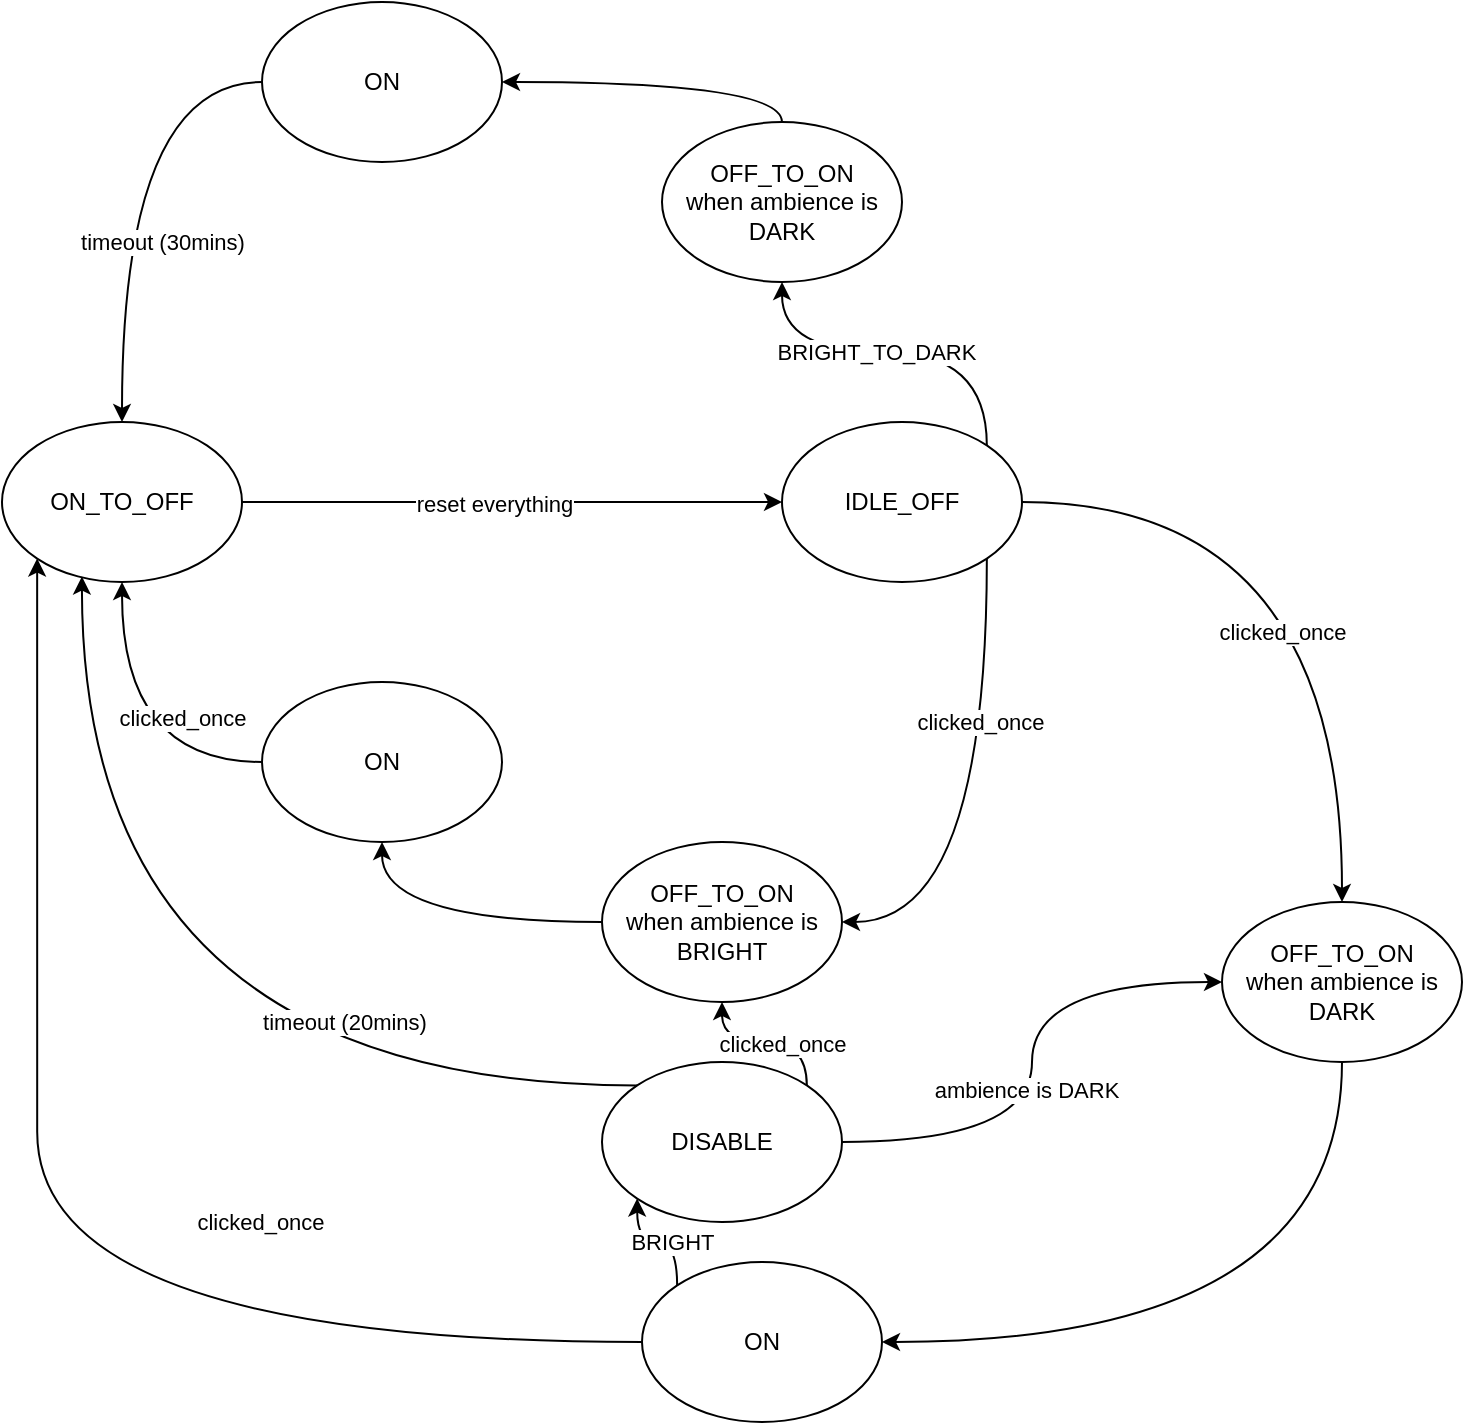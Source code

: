 <mxfile version="26.1.1">
  <diagram name="Page-1" id="X39ThlXB1tN9I0cOShlH">
    <mxGraphModel dx="1195" dy="699" grid="1" gridSize="10" guides="1" tooltips="1" connect="1" arrows="1" fold="1" page="1" pageScale="1" pageWidth="850" pageHeight="1100" math="0" shadow="0">
      <root>
        <mxCell id="0" />
        <mxCell id="1" parent="0" />
        <mxCell id="0JduBOTFQv5LzCg-o4Lk-17" style="edgeStyle=orthogonalEdgeStyle;curved=1;rounded=0;orthogonalLoop=1;jettySize=auto;html=1;exitX=1;exitY=0;exitDx=0;exitDy=0;entryX=0.5;entryY=1;entryDx=0;entryDy=0;" edge="1" parent="1" source="0JduBOTFQv5LzCg-o4Lk-15" target="0JduBOTFQv5LzCg-o4Lk-16">
          <mxGeometry relative="1" as="geometry" />
        </mxCell>
        <mxCell id="0JduBOTFQv5LzCg-o4Lk-49" value="BRIGHT_TO_DARK" style="edgeLabel;html=1;align=center;verticalAlign=middle;resizable=0;points=[];" vertex="1" connectable="0" parent="0JduBOTFQv5LzCg-o4Lk-17">
          <mxGeometry x="0.114" relative="1" as="geometry">
            <mxPoint as="offset" />
          </mxGeometry>
        </mxCell>
        <mxCell id="0JduBOTFQv5LzCg-o4Lk-27" style="edgeStyle=orthogonalEdgeStyle;curved=1;rounded=0;orthogonalLoop=1;jettySize=auto;html=1;exitX=1;exitY=1;exitDx=0;exitDy=0;entryX=1;entryY=0.5;entryDx=0;entryDy=0;" edge="1" parent="1" source="0JduBOTFQv5LzCg-o4Lk-15" target="0JduBOTFQv5LzCg-o4Lk-24">
          <mxGeometry relative="1" as="geometry" />
        </mxCell>
        <mxCell id="0JduBOTFQv5LzCg-o4Lk-51" value="clicked_once" style="edgeLabel;html=1;align=center;verticalAlign=middle;resizable=0;points=[];" vertex="1" connectable="0" parent="0JduBOTFQv5LzCg-o4Lk-27">
          <mxGeometry x="-0.357" y="-4" relative="1" as="geometry">
            <mxPoint as="offset" />
          </mxGeometry>
        </mxCell>
        <mxCell id="0JduBOTFQv5LzCg-o4Lk-34" style="edgeStyle=orthogonalEdgeStyle;curved=1;rounded=0;orthogonalLoop=1;jettySize=auto;html=1;exitX=1;exitY=0.5;exitDx=0;exitDy=0;entryX=0.5;entryY=0;entryDx=0;entryDy=0;" edge="1" parent="1" source="0JduBOTFQv5LzCg-o4Lk-15" target="0JduBOTFQv5LzCg-o4Lk-33">
          <mxGeometry relative="1" as="geometry" />
        </mxCell>
        <mxCell id="0JduBOTFQv5LzCg-o4Lk-50" value="clicked_once" style="edgeLabel;html=1;align=center;verticalAlign=middle;resizable=0;points=[];" vertex="1" connectable="0" parent="0JduBOTFQv5LzCg-o4Lk-34">
          <mxGeometry x="0.251" y="-29" relative="1" as="geometry">
            <mxPoint x="-1" as="offset" />
          </mxGeometry>
        </mxCell>
        <mxCell id="0JduBOTFQv5LzCg-o4Lk-15" value="IDLE_OFF" style="ellipse;whiteSpace=wrap;html=1;" vertex="1" parent="1">
          <mxGeometry x="400" y="520" width="120" height="80" as="geometry" />
        </mxCell>
        <mxCell id="0JduBOTFQv5LzCg-o4Lk-19" style="edgeStyle=orthogonalEdgeStyle;curved=1;rounded=0;orthogonalLoop=1;jettySize=auto;html=1;exitX=0.5;exitY=0;exitDx=0;exitDy=0;entryX=1;entryY=0.5;entryDx=0;entryDy=0;" edge="1" parent="1" source="0JduBOTFQv5LzCg-o4Lk-16" target="0JduBOTFQv5LzCg-o4Lk-18">
          <mxGeometry relative="1" as="geometry" />
        </mxCell>
        <mxCell id="0JduBOTFQv5LzCg-o4Lk-16" value="OFF_TO_ON&lt;br&gt;when ambience is DARK" style="ellipse;whiteSpace=wrap;html=1;" vertex="1" parent="1">
          <mxGeometry x="340" y="370" width="120" height="80" as="geometry" />
        </mxCell>
        <mxCell id="0JduBOTFQv5LzCg-o4Lk-21" style="edgeStyle=orthogonalEdgeStyle;curved=1;rounded=0;orthogonalLoop=1;jettySize=auto;html=1;exitX=0;exitY=0.5;exitDx=0;exitDy=0;" edge="1" parent="1" source="0JduBOTFQv5LzCg-o4Lk-18" target="0JduBOTFQv5LzCg-o4Lk-20">
          <mxGeometry relative="1" as="geometry" />
        </mxCell>
        <mxCell id="0JduBOTFQv5LzCg-o4Lk-58" value="timeout (30mins)" style="edgeLabel;html=1;align=center;verticalAlign=middle;resizable=0;points=[];" vertex="1" connectable="0" parent="0JduBOTFQv5LzCg-o4Lk-21">
          <mxGeometry x="0.21" y="10" relative="1" as="geometry">
            <mxPoint x="10" y="5" as="offset" />
          </mxGeometry>
        </mxCell>
        <mxCell id="0JduBOTFQv5LzCg-o4Lk-18" value="ON" style="ellipse;whiteSpace=wrap;html=1;" vertex="1" parent="1">
          <mxGeometry x="140" y="310" width="120" height="80" as="geometry" />
        </mxCell>
        <mxCell id="0JduBOTFQv5LzCg-o4Lk-23" style="edgeStyle=orthogonalEdgeStyle;curved=1;rounded=0;orthogonalLoop=1;jettySize=auto;html=1;exitX=1;exitY=0.5;exitDx=0;exitDy=0;entryX=0;entryY=0.5;entryDx=0;entryDy=0;" edge="1" parent="1" source="0JduBOTFQv5LzCg-o4Lk-20" target="0JduBOTFQv5LzCg-o4Lk-15">
          <mxGeometry relative="1" as="geometry" />
        </mxCell>
        <mxCell id="0JduBOTFQv5LzCg-o4Lk-59" value="reset everything" style="edgeLabel;html=1;align=center;verticalAlign=middle;resizable=0;points=[];" vertex="1" connectable="0" parent="0JduBOTFQv5LzCg-o4Lk-23">
          <mxGeometry x="-0.068" y="-1" relative="1" as="geometry">
            <mxPoint as="offset" />
          </mxGeometry>
        </mxCell>
        <mxCell id="0JduBOTFQv5LzCg-o4Lk-20" value="ON_TO_OFF" style="ellipse;whiteSpace=wrap;html=1;" vertex="1" parent="1">
          <mxGeometry x="10" y="520" width="120" height="80" as="geometry" />
        </mxCell>
        <mxCell id="0JduBOTFQv5LzCg-o4Lk-32" style="edgeStyle=orthogonalEdgeStyle;curved=1;rounded=0;orthogonalLoop=1;jettySize=auto;html=1;exitX=0;exitY=0.5;exitDx=0;exitDy=0;entryX=0.5;entryY=1;entryDx=0;entryDy=0;" edge="1" parent="1" source="0JduBOTFQv5LzCg-o4Lk-24" target="0JduBOTFQv5LzCg-o4Lk-28">
          <mxGeometry relative="1" as="geometry" />
        </mxCell>
        <mxCell id="0JduBOTFQv5LzCg-o4Lk-24" value="OFF_TO_ON&lt;br&gt;when ambience is BRIGHT" style="ellipse;whiteSpace=wrap;html=1;" vertex="1" parent="1">
          <mxGeometry x="310" y="730" width="120" height="80" as="geometry" />
        </mxCell>
        <mxCell id="0JduBOTFQv5LzCg-o4Lk-31" style="edgeStyle=orthogonalEdgeStyle;curved=1;rounded=0;orthogonalLoop=1;jettySize=auto;html=1;exitX=0;exitY=0.5;exitDx=0;exitDy=0;entryX=0.5;entryY=1;entryDx=0;entryDy=0;" edge="1" parent="1" source="0JduBOTFQv5LzCg-o4Lk-28" target="0JduBOTFQv5LzCg-o4Lk-20">
          <mxGeometry relative="1" as="geometry" />
        </mxCell>
        <mxCell id="0JduBOTFQv5LzCg-o4Lk-54" value="clicked_once" style="edgeLabel;html=1;align=center;verticalAlign=middle;resizable=0;points=[];" vertex="1" connectable="0" parent="0JduBOTFQv5LzCg-o4Lk-31">
          <mxGeometry x="0.155" y="-16" relative="1" as="geometry">
            <mxPoint x="14" as="offset" />
          </mxGeometry>
        </mxCell>
        <mxCell id="0JduBOTFQv5LzCg-o4Lk-28" value="ON" style="ellipse;whiteSpace=wrap;html=1;" vertex="1" parent="1">
          <mxGeometry x="140" y="650" width="120" height="80" as="geometry" />
        </mxCell>
        <mxCell id="0JduBOTFQv5LzCg-o4Lk-36" style="edgeStyle=orthogonalEdgeStyle;curved=1;rounded=0;orthogonalLoop=1;jettySize=auto;html=1;exitX=0.5;exitY=1;exitDx=0;exitDy=0;entryX=1;entryY=0.5;entryDx=0;entryDy=0;" edge="1" parent="1" source="0JduBOTFQv5LzCg-o4Lk-33" target="0JduBOTFQv5LzCg-o4Lk-35">
          <mxGeometry relative="1" as="geometry" />
        </mxCell>
        <mxCell id="0JduBOTFQv5LzCg-o4Lk-33" value="OFF_TO_ON&lt;br&gt;when ambience is DARK" style="ellipse;whiteSpace=wrap;html=1;" vertex="1" parent="1">
          <mxGeometry x="620" y="760" width="120" height="80" as="geometry" />
        </mxCell>
        <mxCell id="0JduBOTFQv5LzCg-o4Lk-39" style="edgeStyle=orthogonalEdgeStyle;curved=1;rounded=0;orthogonalLoop=1;jettySize=auto;html=1;exitX=0;exitY=0.5;exitDx=0;exitDy=0;entryX=0;entryY=1;entryDx=0;entryDy=0;" edge="1" parent="1" source="0JduBOTFQv5LzCg-o4Lk-35" target="0JduBOTFQv5LzCg-o4Lk-20">
          <mxGeometry relative="1" as="geometry" />
        </mxCell>
        <mxCell id="0JduBOTFQv5LzCg-o4Lk-56" value="clicked_once" style="edgeLabel;html=1;align=center;verticalAlign=middle;resizable=0;points=[];" vertex="1" connectable="0" parent="0JduBOTFQv5LzCg-o4Lk-39">
          <mxGeometry x="-0.448" y="-60" relative="1" as="geometry">
            <mxPoint as="offset" />
          </mxGeometry>
        </mxCell>
        <mxCell id="0JduBOTFQv5LzCg-o4Lk-35" value="ON" style="ellipse;whiteSpace=wrap;html=1;" vertex="1" parent="1">
          <mxGeometry x="330" y="940" width="120" height="80" as="geometry" />
        </mxCell>
        <mxCell id="0JduBOTFQv5LzCg-o4Lk-41" style="edgeStyle=orthogonalEdgeStyle;curved=1;rounded=0;orthogonalLoop=1;jettySize=auto;html=1;exitX=1;exitY=0.5;exitDx=0;exitDy=0;entryX=0;entryY=0.5;entryDx=0;entryDy=0;" edge="1" parent="1" source="0JduBOTFQv5LzCg-o4Lk-37" target="0JduBOTFQv5LzCg-o4Lk-33">
          <mxGeometry relative="1" as="geometry" />
        </mxCell>
        <mxCell id="0JduBOTFQv5LzCg-o4Lk-53" value="ambience is DARK" style="edgeLabel;html=1;align=center;verticalAlign=middle;resizable=0;points=[];" vertex="1" connectable="0" parent="0JduBOTFQv5LzCg-o4Lk-41">
          <mxGeometry x="-0.099" y="3" relative="1" as="geometry">
            <mxPoint as="offset" />
          </mxGeometry>
        </mxCell>
        <mxCell id="0JduBOTFQv5LzCg-o4Lk-48" style="edgeStyle=orthogonalEdgeStyle;curved=1;rounded=0;orthogonalLoop=1;jettySize=auto;html=1;exitX=1;exitY=0;exitDx=0;exitDy=0;entryX=0.5;entryY=1;entryDx=0;entryDy=0;" edge="1" parent="1" source="0JduBOTFQv5LzCg-o4Lk-37" target="0JduBOTFQv5LzCg-o4Lk-24">
          <mxGeometry relative="1" as="geometry">
            <Array as="points">
              <mxPoint x="412" y="830" />
              <mxPoint x="370" y="830" />
            </Array>
          </mxGeometry>
        </mxCell>
        <mxCell id="0JduBOTFQv5LzCg-o4Lk-52" value="clicked_once" style="edgeLabel;html=1;align=center;verticalAlign=middle;resizable=0;points=[];" vertex="1" connectable="0" parent="0JduBOTFQv5LzCg-o4Lk-48">
          <mxGeometry x="-0.05" y="1" relative="1" as="geometry">
            <mxPoint x="6" as="offset" />
          </mxGeometry>
        </mxCell>
        <mxCell id="0JduBOTFQv5LzCg-o4Lk-37" value="DISABLE" style="ellipse;whiteSpace=wrap;html=1;" vertex="1" parent="1">
          <mxGeometry x="310" y="840" width="120" height="80" as="geometry" />
        </mxCell>
        <mxCell id="0JduBOTFQv5LzCg-o4Lk-40" style="edgeStyle=orthogonalEdgeStyle;curved=1;rounded=0;orthogonalLoop=1;jettySize=auto;html=1;exitX=0;exitY=0;exitDx=0;exitDy=0;entryX=0.333;entryY=0.966;entryDx=0;entryDy=0;entryPerimeter=0;" edge="1" parent="1" source="0JduBOTFQv5LzCg-o4Lk-37" target="0JduBOTFQv5LzCg-o4Lk-20">
          <mxGeometry relative="1" as="geometry" />
        </mxCell>
        <mxCell id="0JduBOTFQv5LzCg-o4Lk-55" value="timeout (20mins)" style="edgeLabel;html=1;align=center;verticalAlign=middle;resizable=0;points=[];" vertex="1" connectable="0" parent="0JduBOTFQv5LzCg-o4Lk-40">
          <mxGeometry x="-0.368" y="-36" relative="1" as="geometry">
            <mxPoint x="21" y="4" as="offset" />
          </mxGeometry>
        </mxCell>
        <mxCell id="0JduBOTFQv5LzCg-o4Lk-45" style="edgeStyle=orthogonalEdgeStyle;curved=1;rounded=0;orthogonalLoop=1;jettySize=auto;html=1;exitX=0;exitY=0;exitDx=0;exitDy=0;entryX=0;entryY=1;entryDx=0;entryDy=0;" edge="1" parent="1" source="0JduBOTFQv5LzCg-o4Lk-35" target="0JduBOTFQv5LzCg-o4Lk-37">
          <mxGeometry relative="1" as="geometry">
            <Array as="points">
              <mxPoint x="348" y="930" />
              <mxPoint x="328" y="930" />
            </Array>
          </mxGeometry>
        </mxCell>
        <mxCell id="0JduBOTFQv5LzCg-o4Lk-57" value="BRIGHT" style="edgeLabel;html=1;align=center;verticalAlign=middle;resizable=0;points=[];" vertex="1" connectable="0" parent="0JduBOTFQv5LzCg-o4Lk-45">
          <mxGeometry x="-0.206" relative="1" as="geometry">
            <mxPoint as="offset" />
          </mxGeometry>
        </mxCell>
      </root>
    </mxGraphModel>
  </diagram>
</mxfile>
